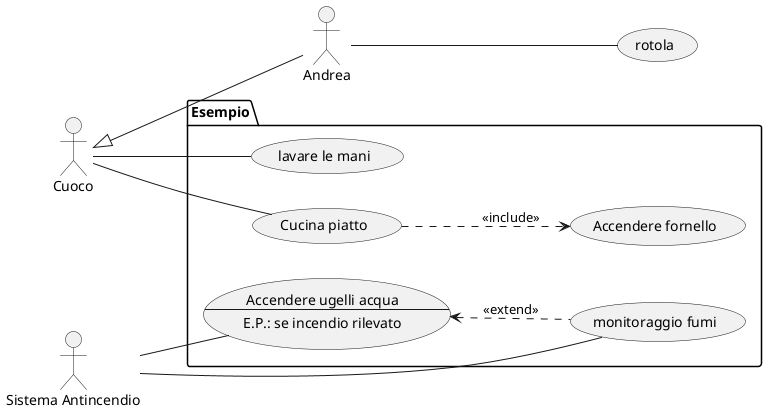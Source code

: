 @startuml
left to right direction

' UC diagram = Diagramma comportamentale
' CHI fa COSA nel sistema che voglio descrivere

' CHI = Attori
:Cuoco: as att1
:Andrea: as att2
:Sistema Antincendio: as SysInc

package Esempio {
    ' COSA = Use Case
    (Cucina piatto) as CP
    (lavare le mani) as LM
    (Accendere fornello) as AccF
    (monitoraggio fumi)

    ' usecase <alias> as <" descrizione ">
    usecase accAcqua as "
    Accendere ugelli acqua
    --
    E.P.: se incendio rilevato
    "
}

' Relazioni / Associazioni tra entità
att1 -- CP
att1 -- LM
att2 -- (rotola)
SysInc -- accAcqua
SysInc --- (monitoraggio fumi)

' Geneneralizzazione tra attori
att1 <|-- att2

' Relazioni di dipendenza include tra UC
' OBBLIGATORIA
CP ..> AccF : <<include>>

' Relazione di dipendenza extend tra UC
' OPZIONALE
accAcqua <.. (monitoraggio fumi) : <<extend>>




@enduml